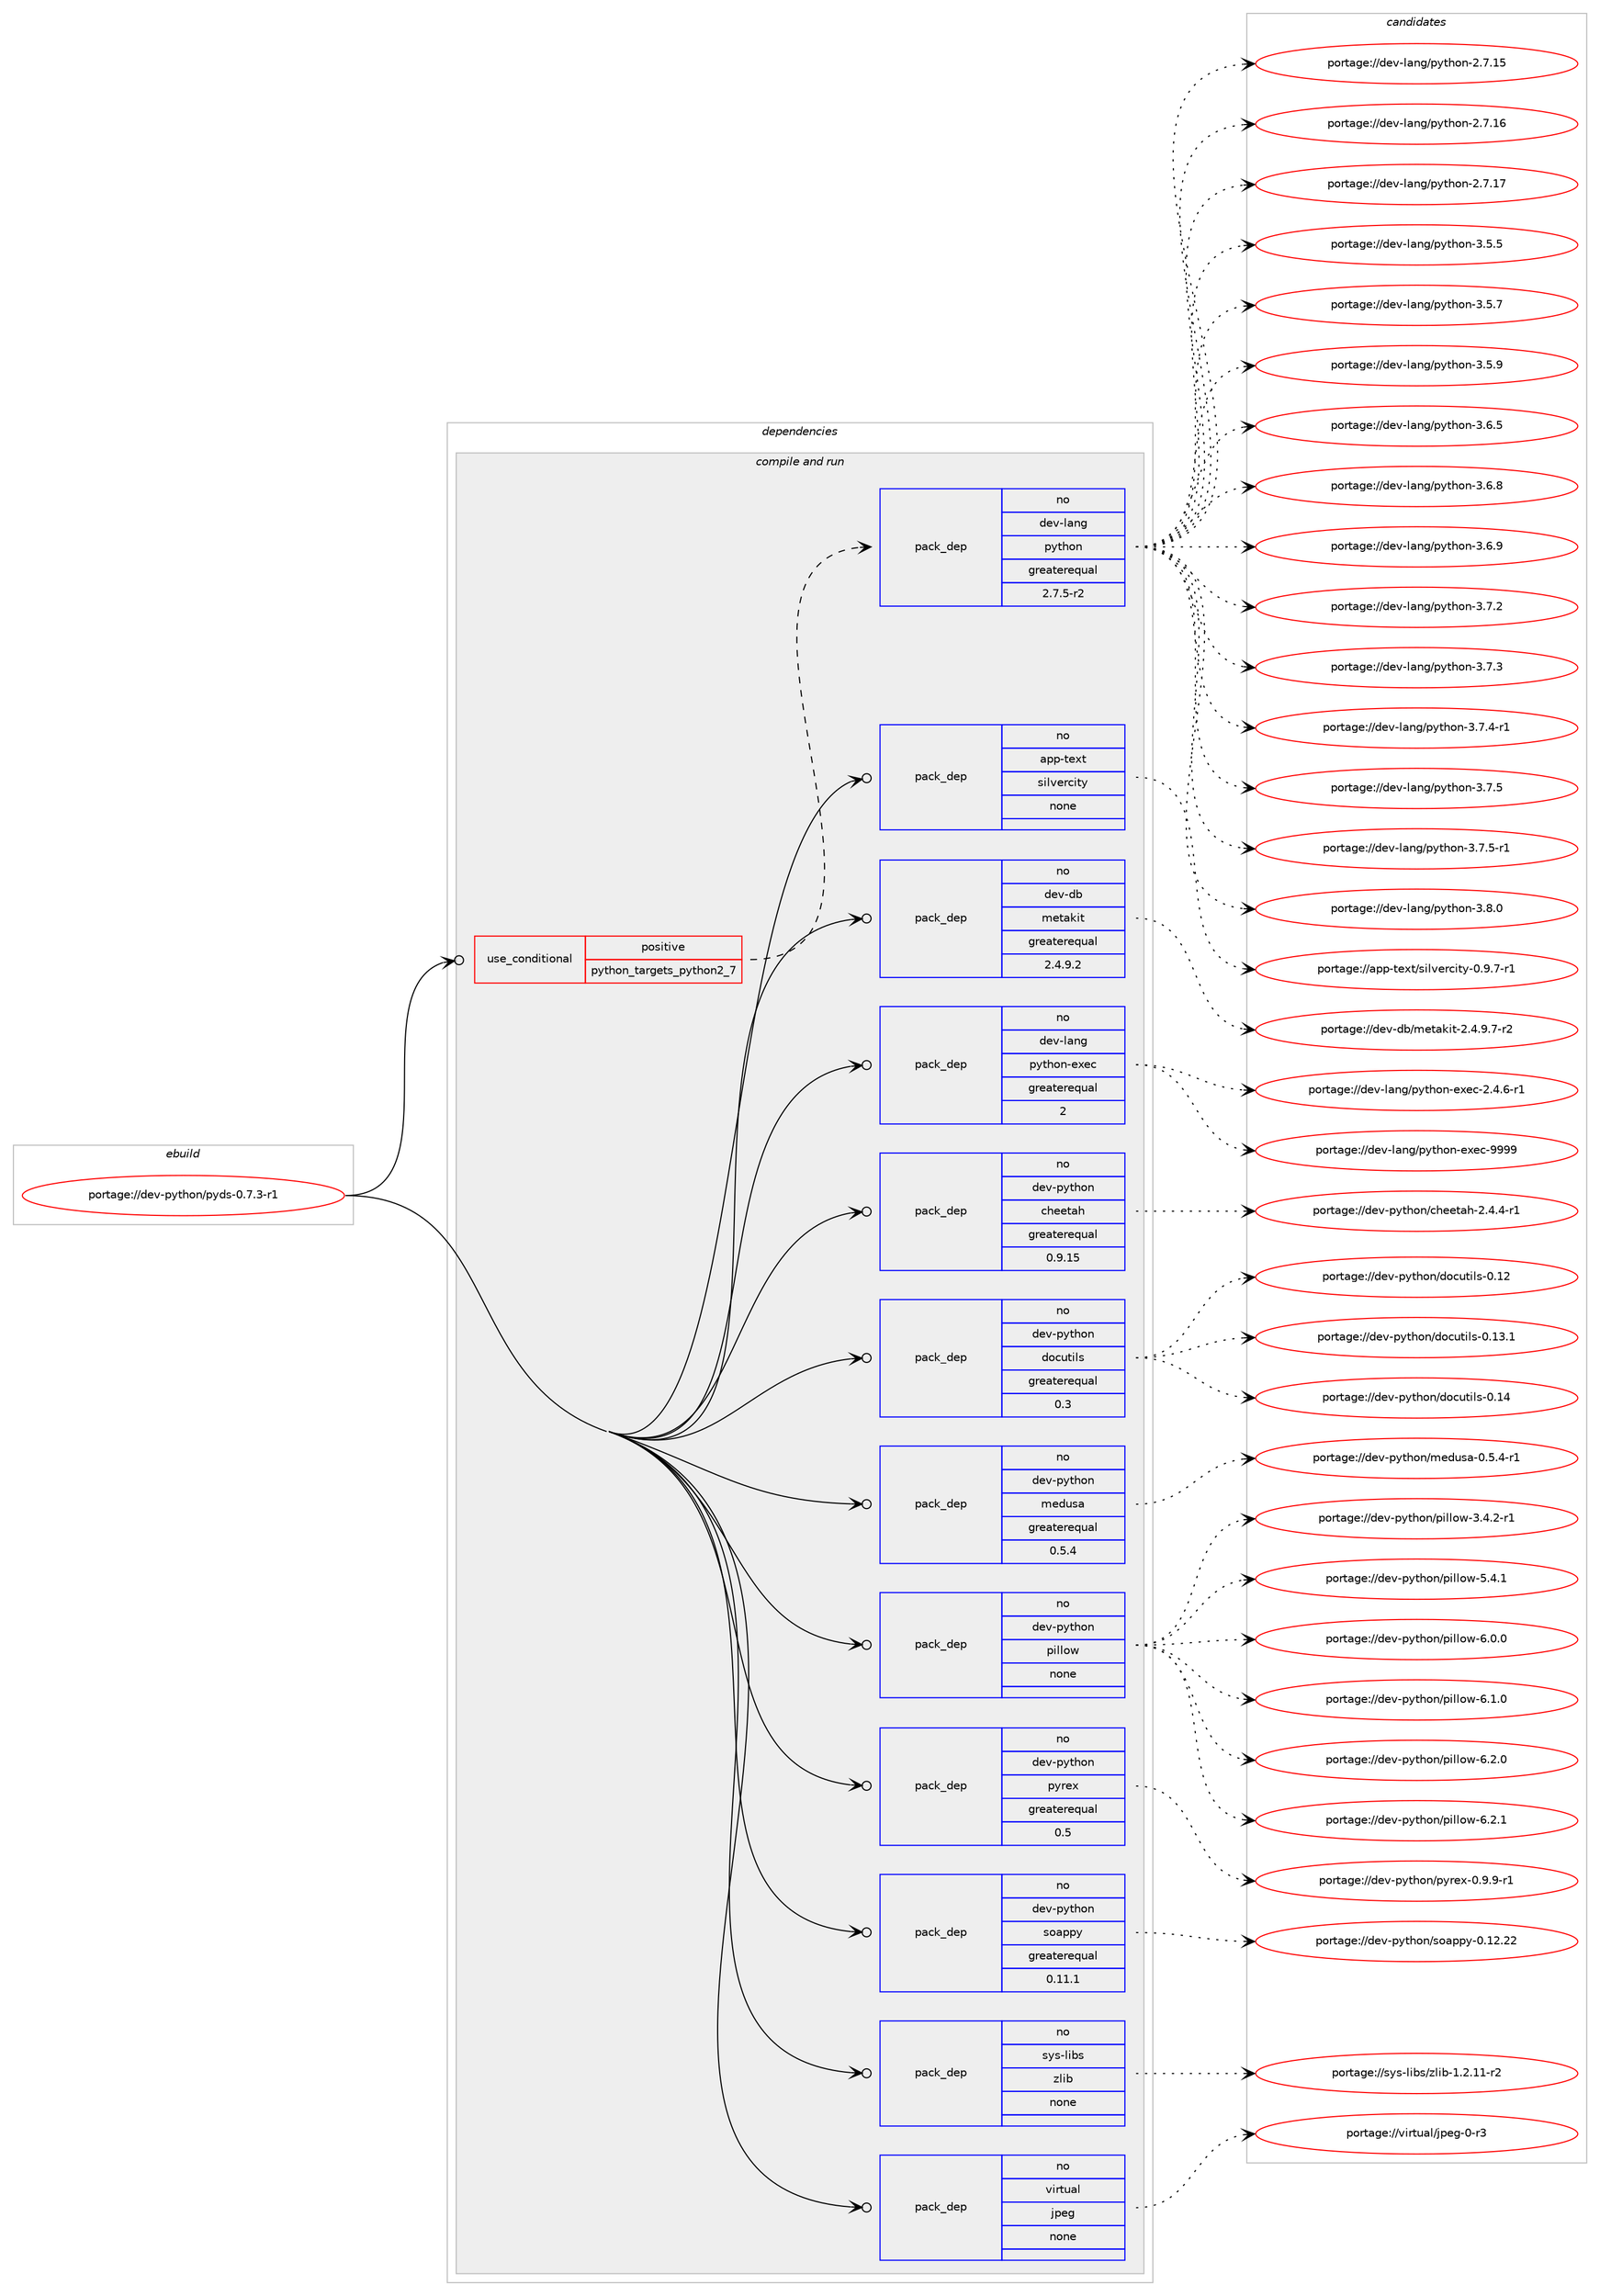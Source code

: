 digraph prolog {

# *************
# Graph options
# *************

newrank=true;
concentrate=true;
compound=true;
graph [rankdir=LR,fontname=Helvetica,fontsize=10,ranksep=1.5];#, ranksep=2.5, nodesep=0.2];
edge  [arrowhead=vee];
node  [fontname=Helvetica,fontsize=10];

# **********
# The ebuild
# **********

subgraph cluster_leftcol {
color=gray;
rank=same;
label=<<i>ebuild</i>>;
id [label="portage://dev-python/pyds-0.7.3-r1", color=red, width=4, href="../dev-python/pyds-0.7.3-r1.svg"];
}

# ****************
# The dependencies
# ****************

subgraph cluster_midcol {
color=gray;
label=<<i>dependencies</i>>;
subgraph cluster_compile {
fillcolor="#eeeeee";
style=filled;
label=<<i>compile</i>>;
}
subgraph cluster_compileandrun {
fillcolor="#eeeeee";
style=filled;
label=<<i>compile and run</i>>;
subgraph cond35008 {
dependency160357 [label=<<TABLE BORDER="0" CELLBORDER="1" CELLSPACING="0" CELLPADDING="4"><TR><TD ROWSPAN="3" CELLPADDING="10">use_conditional</TD></TR><TR><TD>positive</TD></TR><TR><TD>python_targets_python2_7</TD></TR></TABLE>>, shape=none, color=red];
subgraph pack121984 {
dependency160358 [label=<<TABLE BORDER="0" CELLBORDER="1" CELLSPACING="0" CELLPADDING="4" WIDTH="220"><TR><TD ROWSPAN="6" CELLPADDING="30">pack_dep</TD></TR><TR><TD WIDTH="110">no</TD></TR><TR><TD>dev-lang</TD></TR><TR><TD>python</TD></TR><TR><TD>greaterequal</TD></TR><TR><TD>2.7.5-r2</TD></TR></TABLE>>, shape=none, color=blue];
}
dependency160357:e -> dependency160358:w [weight=20,style="dashed",arrowhead="vee"];
}
id:e -> dependency160357:w [weight=20,style="solid",arrowhead="odotvee"];
subgraph pack121985 {
dependency160359 [label=<<TABLE BORDER="0" CELLBORDER="1" CELLSPACING="0" CELLPADDING="4" WIDTH="220"><TR><TD ROWSPAN="6" CELLPADDING="30">pack_dep</TD></TR><TR><TD WIDTH="110">no</TD></TR><TR><TD>app-text</TD></TR><TR><TD>silvercity</TD></TR><TR><TD>none</TD></TR><TR><TD></TD></TR></TABLE>>, shape=none, color=blue];
}
id:e -> dependency160359:w [weight=20,style="solid",arrowhead="odotvee"];
subgraph pack121986 {
dependency160360 [label=<<TABLE BORDER="0" CELLBORDER="1" CELLSPACING="0" CELLPADDING="4" WIDTH="220"><TR><TD ROWSPAN="6" CELLPADDING="30">pack_dep</TD></TR><TR><TD WIDTH="110">no</TD></TR><TR><TD>dev-db</TD></TR><TR><TD>metakit</TD></TR><TR><TD>greaterequal</TD></TR><TR><TD>2.4.9.2</TD></TR></TABLE>>, shape=none, color=blue];
}
id:e -> dependency160360:w [weight=20,style="solid",arrowhead="odotvee"];
subgraph pack121987 {
dependency160361 [label=<<TABLE BORDER="0" CELLBORDER="1" CELLSPACING="0" CELLPADDING="4" WIDTH="220"><TR><TD ROWSPAN="6" CELLPADDING="30">pack_dep</TD></TR><TR><TD WIDTH="110">no</TD></TR><TR><TD>dev-lang</TD></TR><TR><TD>python-exec</TD></TR><TR><TD>greaterequal</TD></TR><TR><TD>2</TD></TR></TABLE>>, shape=none, color=blue];
}
id:e -> dependency160361:w [weight=20,style="solid",arrowhead="odotvee"];
subgraph pack121988 {
dependency160362 [label=<<TABLE BORDER="0" CELLBORDER="1" CELLSPACING="0" CELLPADDING="4" WIDTH="220"><TR><TD ROWSPAN="6" CELLPADDING="30">pack_dep</TD></TR><TR><TD WIDTH="110">no</TD></TR><TR><TD>dev-python</TD></TR><TR><TD>cheetah</TD></TR><TR><TD>greaterequal</TD></TR><TR><TD>0.9.15</TD></TR></TABLE>>, shape=none, color=blue];
}
id:e -> dependency160362:w [weight=20,style="solid",arrowhead="odotvee"];
subgraph pack121989 {
dependency160363 [label=<<TABLE BORDER="0" CELLBORDER="1" CELLSPACING="0" CELLPADDING="4" WIDTH="220"><TR><TD ROWSPAN="6" CELLPADDING="30">pack_dep</TD></TR><TR><TD WIDTH="110">no</TD></TR><TR><TD>dev-python</TD></TR><TR><TD>docutils</TD></TR><TR><TD>greaterequal</TD></TR><TR><TD>0.3</TD></TR></TABLE>>, shape=none, color=blue];
}
id:e -> dependency160363:w [weight=20,style="solid",arrowhead="odotvee"];
subgraph pack121990 {
dependency160364 [label=<<TABLE BORDER="0" CELLBORDER="1" CELLSPACING="0" CELLPADDING="4" WIDTH="220"><TR><TD ROWSPAN="6" CELLPADDING="30">pack_dep</TD></TR><TR><TD WIDTH="110">no</TD></TR><TR><TD>dev-python</TD></TR><TR><TD>medusa</TD></TR><TR><TD>greaterequal</TD></TR><TR><TD>0.5.4</TD></TR></TABLE>>, shape=none, color=blue];
}
id:e -> dependency160364:w [weight=20,style="solid",arrowhead="odotvee"];
subgraph pack121991 {
dependency160365 [label=<<TABLE BORDER="0" CELLBORDER="1" CELLSPACING="0" CELLPADDING="4" WIDTH="220"><TR><TD ROWSPAN="6" CELLPADDING="30">pack_dep</TD></TR><TR><TD WIDTH="110">no</TD></TR><TR><TD>dev-python</TD></TR><TR><TD>pillow</TD></TR><TR><TD>none</TD></TR><TR><TD></TD></TR></TABLE>>, shape=none, color=blue];
}
id:e -> dependency160365:w [weight=20,style="solid",arrowhead="odotvee"];
subgraph pack121992 {
dependency160366 [label=<<TABLE BORDER="0" CELLBORDER="1" CELLSPACING="0" CELLPADDING="4" WIDTH="220"><TR><TD ROWSPAN="6" CELLPADDING="30">pack_dep</TD></TR><TR><TD WIDTH="110">no</TD></TR><TR><TD>dev-python</TD></TR><TR><TD>pyrex</TD></TR><TR><TD>greaterequal</TD></TR><TR><TD>0.5</TD></TR></TABLE>>, shape=none, color=blue];
}
id:e -> dependency160366:w [weight=20,style="solid",arrowhead="odotvee"];
subgraph pack121993 {
dependency160367 [label=<<TABLE BORDER="0" CELLBORDER="1" CELLSPACING="0" CELLPADDING="4" WIDTH="220"><TR><TD ROWSPAN="6" CELLPADDING="30">pack_dep</TD></TR><TR><TD WIDTH="110">no</TD></TR><TR><TD>dev-python</TD></TR><TR><TD>soappy</TD></TR><TR><TD>greaterequal</TD></TR><TR><TD>0.11.1</TD></TR></TABLE>>, shape=none, color=blue];
}
id:e -> dependency160367:w [weight=20,style="solid",arrowhead="odotvee"];
subgraph pack121994 {
dependency160368 [label=<<TABLE BORDER="0" CELLBORDER="1" CELLSPACING="0" CELLPADDING="4" WIDTH="220"><TR><TD ROWSPAN="6" CELLPADDING="30">pack_dep</TD></TR><TR><TD WIDTH="110">no</TD></TR><TR><TD>sys-libs</TD></TR><TR><TD>zlib</TD></TR><TR><TD>none</TD></TR><TR><TD></TD></TR></TABLE>>, shape=none, color=blue];
}
id:e -> dependency160368:w [weight=20,style="solid",arrowhead="odotvee"];
subgraph pack121995 {
dependency160369 [label=<<TABLE BORDER="0" CELLBORDER="1" CELLSPACING="0" CELLPADDING="4" WIDTH="220"><TR><TD ROWSPAN="6" CELLPADDING="30">pack_dep</TD></TR><TR><TD WIDTH="110">no</TD></TR><TR><TD>virtual</TD></TR><TR><TD>jpeg</TD></TR><TR><TD>none</TD></TR><TR><TD></TD></TR></TABLE>>, shape=none, color=blue];
}
id:e -> dependency160369:w [weight=20,style="solid",arrowhead="odotvee"];
}
subgraph cluster_run {
fillcolor="#eeeeee";
style=filled;
label=<<i>run</i>>;
}
}

# **************
# The candidates
# **************

subgraph cluster_choices {
rank=same;
color=gray;
label=<<i>candidates</i>>;

subgraph choice121984 {
color=black;
nodesep=1;
choiceportage10010111845108971101034711212111610411111045504655464953 [label="portage://dev-lang/python-2.7.15", color=red, width=4,href="../dev-lang/python-2.7.15.svg"];
choiceportage10010111845108971101034711212111610411111045504655464954 [label="portage://dev-lang/python-2.7.16", color=red, width=4,href="../dev-lang/python-2.7.16.svg"];
choiceportage10010111845108971101034711212111610411111045504655464955 [label="portage://dev-lang/python-2.7.17", color=red, width=4,href="../dev-lang/python-2.7.17.svg"];
choiceportage100101118451089711010347112121116104111110455146534653 [label="portage://dev-lang/python-3.5.5", color=red, width=4,href="../dev-lang/python-3.5.5.svg"];
choiceportage100101118451089711010347112121116104111110455146534655 [label="portage://dev-lang/python-3.5.7", color=red, width=4,href="../dev-lang/python-3.5.7.svg"];
choiceportage100101118451089711010347112121116104111110455146534657 [label="portage://dev-lang/python-3.5.9", color=red, width=4,href="../dev-lang/python-3.5.9.svg"];
choiceportage100101118451089711010347112121116104111110455146544653 [label="portage://dev-lang/python-3.6.5", color=red, width=4,href="../dev-lang/python-3.6.5.svg"];
choiceportage100101118451089711010347112121116104111110455146544656 [label="portage://dev-lang/python-3.6.8", color=red, width=4,href="../dev-lang/python-3.6.8.svg"];
choiceportage100101118451089711010347112121116104111110455146544657 [label="portage://dev-lang/python-3.6.9", color=red, width=4,href="../dev-lang/python-3.6.9.svg"];
choiceportage100101118451089711010347112121116104111110455146554650 [label="portage://dev-lang/python-3.7.2", color=red, width=4,href="../dev-lang/python-3.7.2.svg"];
choiceportage100101118451089711010347112121116104111110455146554651 [label="portage://dev-lang/python-3.7.3", color=red, width=4,href="../dev-lang/python-3.7.3.svg"];
choiceportage1001011184510897110103471121211161041111104551465546524511449 [label="portage://dev-lang/python-3.7.4-r1", color=red, width=4,href="../dev-lang/python-3.7.4-r1.svg"];
choiceportage100101118451089711010347112121116104111110455146554653 [label="portage://dev-lang/python-3.7.5", color=red, width=4,href="../dev-lang/python-3.7.5.svg"];
choiceportage1001011184510897110103471121211161041111104551465546534511449 [label="portage://dev-lang/python-3.7.5-r1", color=red, width=4,href="../dev-lang/python-3.7.5-r1.svg"];
choiceportage100101118451089711010347112121116104111110455146564648 [label="portage://dev-lang/python-3.8.0", color=red, width=4,href="../dev-lang/python-3.8.0.svg"];
dependency160358:e -> choiceportage10010111845108971101034711212111610411111045504655464953:w [style=dotted,weight="100"];
dependency160358:e -> choiceportage10010111845108971101034711212111610411111045504655464954:w [style=dotted,weight="100"];
dependency160358:e -> choiceportage10010111845108971101034711212111610411111045504655464955:w [style=dotted,weight="100"];
dependency160358:e -> choiceportage100101118451089711010347112121116104111110455146534653:w [style=dotted,weight="100"];
dependency160358:e -> choiceportage100101118451089711010347112121116104111110455146534655:w [style=dotted,weight="100"];
dependency160358:e -> choiceportage100101118451089711010347112121116104111110455146534657:w [style=dotted,weight="100"];
dependency160358:e -> choiceportage100101118451089711010347112121116104111110455146544653:w [style=dotted,weight="100"];
dependency160358:e -> choiceportage100101118451089711010347112121116104111110455146544656:w [style=dotted,weight="100"];
dependency160358:e -> choiceportage100101118451089711010347112121116104111110455146544657:w [style=dotted,weight="100"];
dependency160358:e -> choiceportage100101118451089711010347112121116104111110455146554650:w [style=dotted,weight="100"];
dependency160358:e -> choiceportage100101118451089711010347112121116104111110455146554651:w [style=dotted,weight="100"];
dependency160358:e -> choiceportage1001011184510897110103471121211161041111104551465546524511449:w [style=dotted,weight="100"];
dependency160358:e -> choiceportage100101118451089711010347112121116104111110455146554653:w [style=dotted,weight="100"];
dependency160358:e -> choiceportage1001011184510897110103471121211161041111104551465546534511449:w [style=dotted,weight="100"];
dependency160358:e -> choiceportage100101118451089711010347112121116104111110455146564648:w [style=dotted,weight="100"];
}
subgraph choice121985 {
color=black;
nodesep=1;
choiceportage971121124511610112011647115105108118101114991051161214548465746554511449 [label="portage://app-text/silvercity-0.9.7-r1", color=red, width=4,href="../app-text/silvercity-0.9.7-r1.svg"];
dependency160359:e -> choiceportage971121124511610112011647115105108118101114991051161214548465746554511449:w [style=dotted,weight="100"];
}
subgraph choice121986 {
color=black;
nodesep=1;
choiceportage1001011184510098471091011169710710511645504652465746554511450 [label="portage://dev-db/metakit-2.4.9.7-r2", color=red, width=4,href="../dev-db/metakit-2.4.9.7-r2.svg"];
dependency160360:e -> choiceportage1001011184510098471091011169710710511645504652465746554511450:w [style=dotted,weight="100"];
}
subgraph choice121987 {
color=black;
nodesep=1;
choiceportage10010111845108971101034711212111610411111045101120101994550465246544511449 [label="portage://dev-lang/python-exec-2.4.6-r1", color=red, width=4,href="../dev-lang/python-exec-2.4.6-r1.svg"];
choiceportage10010111845108971101034711212111610411111045101120101994557575757 [label="portage://dev-lang/python-exec-9999", color=red, width=4,href="../dev-lang/python-exec-9999.svg"];
dependency160361:e -> choiceportage10010111845108971101034711212111610411111045101120101994550465246544511449:w [style=dotted,weight="100"];
dependency160361:e -> choiceportage10010111845108971101034711212111610411111045101120101994557575757:w [style=dotted,weight="100"];
}
subgraph choice121988 {
color=black;
nodesep=1;
choiceportage100101118451121211161041111104799104101101116971044550465246524511449 [label="portage://dev-python/cheetah-2.4.4-r1", color=red, width=4,href="../dev-python/cheetah-2.4.4-r1.svg"];
dependency160362:e -> choiceportage100101118451121211161041111104799104101101116971044550465246524511449:w [style=dotted,weight="100"];
}
subgraph choice121989 {
color=black;
nodesep=1;
choiceportage1001011184511212111610411111047100111991171161051081154548464950 [label="portage://dev-python/docutils-0.12", color=red, width=4,href="../dev-python/docutils-0.12.svg"];
choiceportage10010111845112121116104111110471001119911711610510811545484649514649 [label="portage://dev-python/docutils-0.13.1", color=red, width=4,href="../dev-python/docutils-0.13.1.svg"];
choiceportage1001011184511212111610411111047100111991171161051081154548464952 [label="portage://dev-python/docutils-0.14", color=red, width=4,href="../dev-python/docutils-0.14.svg"];
dependency160363:e -> choiceportage1001011184511212111610411111047100111991171161051081154548464950:w [style=dotted,weight="100"];
dependency160363:e -> choiceportage10010111845112121116104111110471001119911711610510811545484649514649:w [style=dotted,weight="100"];
dependency160363:e -> choiceportage1001011184511212111610411111047100111991171161051081154548464952:w [style=dotted,weight="100"];
}
subgraph choice121990 {
color=black;
nodesep=1;
choiceportage1001011184511212111610411111047109101100117115974548465346524511449 [label="portage://dev-python/medusa-0.5.4-r1", color=red, width=4,href="../dev-python/medusa-0.5.4-r1.svg"];
dependency160364:e -> choiceportage1001011184511212111610411111047109101100117115974548465346524511449:w [style=dotted,weight="100"];
}
subgraph choice121991 {
color=black;
nodesep=1;
choiceportage10010111845112121116104111110471121051081081111194551465246504511449 [label="portage://dev-python/pillow-3.4.2-r1", color=red, width=4,href="../dev-python/pillow-3.4.2-r1.svg"];
choiceportage1001011184511212111610411111047112105108108111119455346524649 [label="portage://dev-python/pillow-5.4.1", color=red, width=4,href="../dev-python/pillow-5.4.1.svg"];
choiceportage1001011184511212111610411111047112105108108111119455446484648 [label="portage://dev-python/pillow-6.0.0", color=red, width=4,href="../dev-python/pillow-6.0.0.svg"];
choiceportage1001011184511212111610411111047112105108108111119455446494648 [label="portage://dev-python/pillow-6.1.0", color=red, width=4,href="../dev-python/pillow-6.1.0.svg"];
choiceportage1001011184511212111610411111047112105108108111119455446504648 [label="portage://dev-python/pillow-6.2.0", color=red, width=4,href="../dev-python/pillow-6.2.0.svg"];
choiceportage1001011184511212111610411111047112105108108111119455446504649 [label="portage://dev-python/pillow-6.2.1", color=red, width=4,href="../dev-python/pillow-6.2.1.svg"];
dependency160365:e -> choiceportage10010111845112121116104111110471121051081081111194551465246504511449:w [style=dotted,weight="100"];
dependency160365:e -> choiceportage1001011184511212111610411111047112105108108111119455346524649:w [style=dotted,weight="100"];
dependency160365:e -> choiceportage1001011184511212111610411111047112105108108111119455446484648:w [style=dotted,weight="100"];
dependency160365:e -> choiceportage1001011184511212111610411111047112105108108111119455446494648:w [style=dotted,weight="100"];
dependency160365:e -> choiceportage1001011184511212111610411111047112105108108111119455446504648:w [style=dotted,weight="100"];
dependency160365:e -> choiceportage1001011184511212111610411111047112105108108111119455446504649:w [style=dotted,weight="100"];
}
subgraph choice121992 {
color=black;
nodesep=1;
choiceportage10010111845112121116104111110471121211141011204548465746574511449 [label="portage://dev-python/pyrex-0.9.9-r1", color=red, width=4,href="../dev-python/pyrex-0.9.9-r1.svg"];
dependency160366:e -> choiceportage10010111845112121116104111110471121211141011204548465746574511449:w [style=dotted,weight="100"];
}
subgraph choice121993 {
color=black;
nodesep=1;
choiceportage1001011184511212111610411111047115111971121121214548464950465050 [label="portage://dev-python/soappy-0.12.22", color=red, width=4,href="../dev-python/soappy-0.12.22.svg"];
dependency160367:e -> choiceportage1001011184511212111610411111047115111971121121214548464950465050:w [style=dotted,weight="100"];
}
subgraph choice121994 {
color=black;
nodesep=1;
choiceportage11512111545108105981154712210810598454946504649494511450 [label="portage://sys-libs/zlib-1.2.11-r2", color=red, width=4,href="../sys-libs/zlib-1.2.11-r2.svg"];
dependency160368:e -> choiceportage11512111545108105981154712210810598454946504649494511450:w [style=dotted,weight="100"];
}
subgraph choice121995 {
color=black;
nodesep=1;
choiceportage118105114116117971084710611210110345484511451 [label="portage://virtual/jpeg-0-r3", color=red, width=4,href="../virtual/jpeg-0-r3.svg"];
dependency160369:e -> choiceportage118105114116117971084710611210110345484511451:w [style=dotted,weight="100"];
}
}

}
